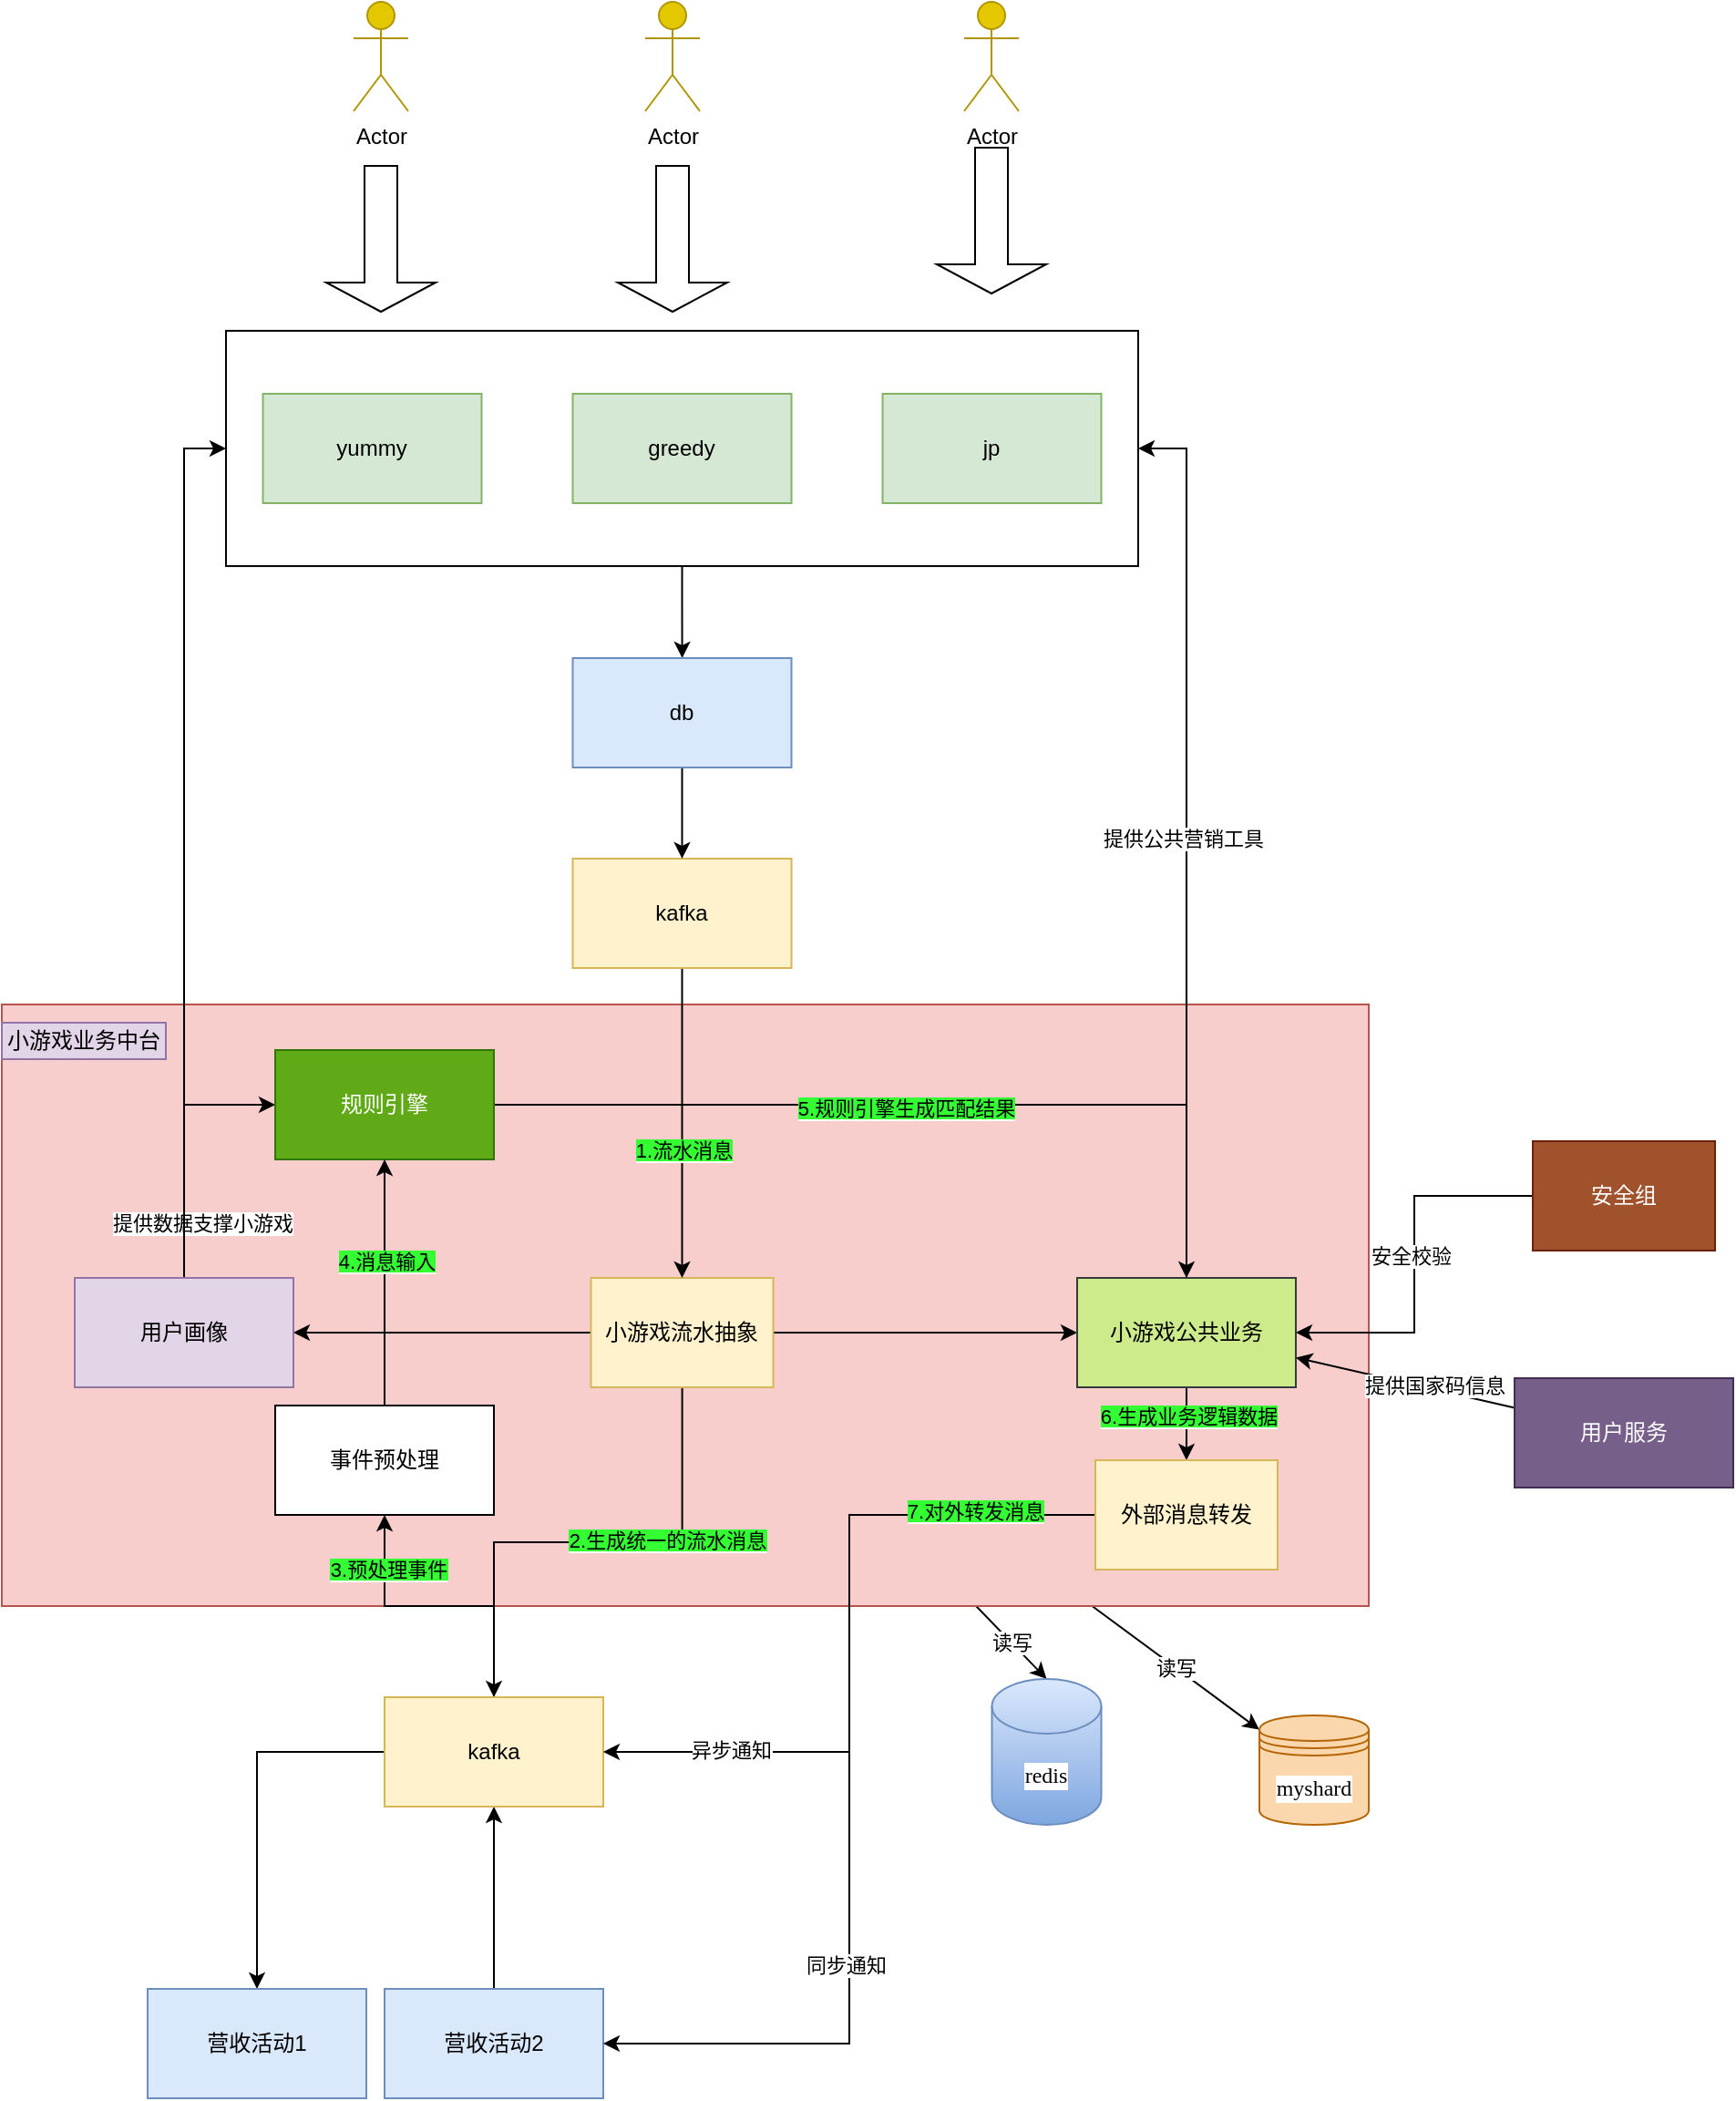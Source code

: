 <mxfile version="21.6.6" type="github">
  <diagram id="kP-WApDtpRvp6NtTZGy2" name="第 1 页">
    <mxGraphModel dx="1319" dy="968" grid="1" gridSize="10" guides="1" tooltips="1" connect="1" arrows="1" fold="1" page="1" pageScale="1" pageWidth="827" pageHeight="1169" math="0" shadow="0">
      <root>
        <mxCell id="0" />
        <mxCell id="1" parent="0" />
        <mxCell id="HylPsPeqol7YV2XYOOTy-1" value="读写" style="edgeStyle=none;rounded=0;orthogonalLoop=1;jettySize=auto;html=1;fontFamily=Verdana;" parent="1" source="HylPsPeqol7YV2XYOOTy-3" target="HylPsPeqol7YV2XYOOTy-64" edge="1">
          <mxGeometry relative="1" as="geometry" />
        </mxCell>
        <mxCell id="HylPsPeqol7YV2XYOOTy-2" value="读写" style="edgeStyle=none;rounded=0;orthogonalLoop=1;jettySize=auto;html=1;entryX=0.5;entryY=0;entryDx=0;entryDy=0;entryPerimeter=0;fontFamily=Verdana;" parent="1" source="HylPsPeqol7YV2XYOOTy-3" target="HylPsPeqol7YV2XYOOTy-65" edge="1">
          <mxGeometry relative="1" as="geometry" />
        </mxCell>
        <mxCell id="HylPsPeqol7YV2XYOOTy-3" value="" style="rounded=0;whiteSpace=wrap;html=1;fillColor=#f8cecc;strokeColor=#b85450;" parent="1" vertex="1">
          <mxGeometry x="540" y="560" width="750" height="330" as="geometry" />
        </mxCell>
        <mxCell id="HylPsPeqol7YV2XYOOTy-7" value="Actor" style="shape=umlActor;verticalLabelPosition=bottom;verticalAlign=top;html=1;outlineConnect=0;fillColor=#e3c800;fontColor=#000000;strokeColor=#B09500;" parent="1" vertex="1">
          <mxGeometry x="733" y="10" width="30" height="60" as="geometry" />
        </mxCell>
        <mxCell id="HylPsPeqol7YV2XYOOTy-8" value="Actor" style="shape=umlActor;verticalLabelPosition=bottom;verticalAlign=top;html=1;outlineConnect=0;fillColor=#e3c800;fontColor=#000000;strokeColor=#B09500;" parent="1" vertex="1">
          <mxGeometry x="893" y="10" width="30" height="60" as="geometry" />
        </mxCell>
        <mxCell id="HylPsPeqol7YV2XYOOTy-9" value="Actor" style="shape=umlActor;verticalLabelPosition=bottom;verticalAlign=top;html=1;outlineConnect=0;fillColor=#e3c800;fontColor=#000000;strokeColor=#B09500;" parent="1" vertex="1">
          <mxGeometry x="1068" y="10" width="30" height="60" as="geometry" />
        </mxCell>
        <mxCell id="HylPsPeqol7YV2XYOOTy-10" value="" style="shape=singleArrow;direction=south;whiteSpace=wrap;html=1;" parent="1" vertex="1">
          <mxGeometry x="718" y="100" width="60" height="80" as="geometry" />
        </mxCell>
        <mxCell id="HylPsPeqol7YV2XYOOTy-11" value="" style="shape=singleArrow;direction=south;whiteSpace=wrap;html=1;" parent="1" vertex="1">
          <mxGeometry x="878" y="100" width="60" height="80" as="geometry" />
        </mxCell>
        <mxCell id="HylPsPeqol7YV2XYOOTy-12" value="" style="shape=singleArrow;direction=south;whiteSpace=wrap;html=1;" parent="1" vertex="1">
          <mxGeometry x="1053" y="90" width="60" height="80" as="geometry" />
        </mxCell>
        <mxCell id="HylPsPeqol7YV2XYOOTy-16" value="yummy" style="rounded=0;whiteSpace=wrap;html=1;fillColor=#d5e8d4;strokeColor=#82b366;" parent="1" vertex="1">
          <mxGeometry x="683.25" y="225" width="120" height="60" as="geometry" />
        </mxCell>
        <mxCell id="HylPsPeqol7YV2XYOOTy-21" value="greedy" style="rounded=0;whiteSpace=wrap;html=1;fillColor=#d5e8d4;strokeColor=#82b366;" parent="1" vertex="1">
          <mxGeometry x="853.25" y="225" width="120" height="60" as="geometry" />
        </mxCell>
        <mxCell id="HylPsPeqol7YV2XYOOTy-27" value="jp" style="rounded=0;whiteSpace=wrap;html=1;fillColor=#d5e8d4;strokeColor=#82b366;" parent="1" vertex="1">
          <mxGeometry x="1023.25" y="225" width="120" height="60" as="geometry" />
        </mxCell>
        <mxCell id="HylPsPeqol7YV2XYOOTy-31" value="小游戏业务中台" style="text;html=1;align=center;verticalAlign=middle;whiteSpace=wrap;rounded=0;fillColor=#e1d5e7;strokeColor=#9673a6;" parent="1" vertex="1">
          <mxGeometry x="540" y="570" width="90" height="20" as="geometry" />
        </mxCell>
        <mxCell id="HylPsPeqol7YV2XYOOTy-40" value="" style="edgeStyle=none;rounded=0;orthogonalLoop=1;jettySize=auto;html=1;" parent="1" edge="1">
          <mxGeometry relative="1" as="geometry">
            <mxPoint x="1166.245" y="651" as="sourcePoint" />
            <mxPoint x="1166.51" y="651.3" as="targetPoint" />
          </mxGeometry>
        </mxCell>
        <mxCell id="HylPsPeqol7YV2XYOOTy-64" value="myshard" style="shape=datastore;whiteSpace=wrap;html=1;labelBackgroundColor=#FFFFFF;fontFamily=Verdana;fillColor=#fad7ac;strokeColor=#b46504;" parent="1" vertex="1">
          <mxGeometry x="1230" y="950" width="60" height="60" as="geometry" />
        </mxCell>
        <mxCell id="HylPsPeqol7YV2XYOOTy-65" value="redis" style="shape=cylinder3;whiteSpace=wrap;html=1;boundedLbl=1;backgroundOutline=1;size=15;labelBackgroundColor=#FFFFFF;fontFamily=Verdana;fillColor=#dae8fc;strokeColor=#6c8ebf;gradientColor=#7ea6e0;" parent="1" vertex="1">
          <mxGeometry x="1083.25" y="930" width="60" height="80" as="geometry" />
        </mxCell>
        <mxCell id="meWgZkDrPoLSAOYtjGAn-7" style="edgeStyle=orthogonalEdgeStyle;rounded=0;orthogonalLoop=1;jettySize=auto;html=1;" parent="1" source="HylPsPeqol7YV2XYOOTy-66" target="HylPsPeqol7YV2XYOOTy-68" edge="1">
          <mxGeometry relative="1" as="geometry" />
        </mxCell>
        <mxCell id="meWgZkDrPoLSAOYtjGAn-14" style="edgeStyle=orthogonalEdgeStyle;rounded=0;orthogonalLoop=1;jettySize=auto;html=1;entryX=1;entryY=0.5;entryDx=0;entryDy=0;" parent="1" source="HylPsPeqol7YV2XYOOTy-66" target="meWgZkDrPoLSAOYtjGAn-11" edge="1">
          <mxGeometry relative="1" as="geometry" />
        </mxCell>
        <mxCell id="meWgZkDrPoLSAOYtjGAn-26" style="edgeStyle=orthogonalEdgeStyle;rounded=0;orthogonalLoop=1;jettySize=auto;html=1;entryX=0.5;entryY=0;entryDx=0;entryDy=0;" parent="1" source="HylPsPeqol7YV2XYOOTy-66" target="meWgZkDrPoLSAOYtjGAn-47" edge="1">
          <mxGeometry relative="1" as="geometry">
            <mxPoint x="833.25" y="940" as="targetPoint" />
          </mxGeometry>
        </mxCell>
        <mxCell id="meWgZkDrPoLSAOYtjGAn-28" value="&lt;span style=&quot;background-color: rgb(51, 255, 51);&quot;&gt;2.生成统一的流水消息&lt;/span&gt;" style="edgeLabel;html=1;align=center;verticalAlign=middle;resizable=0;points=[];" parent="meWgZkDrPoLSAOYtjGAn-26" vertex="1" connectable="0">
          <mxGeometry x="-0.311" y="-1" relative="1" as="geometry">
            <mxPoint as="offset" />
          </mxGeometry>
        </mxCell>
        <mxCell id="HylPsPeqol7YV2XYOOTy-66" value="小游戏流水抽象" style="rounded=0;whiteSpace=wrap;html=1;fillColor=#fff2cc;strokeColor=#d6b656;" parent="1" vertex="1">
          <mxGeometry x="863.25" y="710" width="100" height="60" as="geometry" />
        </mxCell>
        <mxCell id="meWgZkDrPoLSAOYtjGAn-15" style="edgeStyle=orthogonalEdgeStyle;rounded=0;orthogonalLoop=1;jettySize=auto;html=1;entryX=1;entryY=0.5;entryDx=0;entryDy=0;" parent="1" source="HylPsPeqol7YV2XYOOTy-67" target="HylPsPeqol7YV2XYOOTy-68" edge="1">
          <mxGeometry relative="1" as="geometry" />
        </mxCell>
        <mxCell id="meWgZkDrPoLSAOYtjGAn-16" value="安全校验" style="edgeLabel;html=1;align=center;verticalAlign=middle;resizable=0;points=[];" parent="meWgZkDrPoLSAOYtjGAn-15" vertex="1" connectable="0">
          <mxGeometry x="-0.05" y="-2" relative="1" as="geometry">
            <mxPoint as="offset" />
          </mxGeometry>
        </mxCell>
        <mxCell id="HylPsPeqol7YV2XYOOTy-67" value="安全组" style="rounded=0;whiteSpace=wrap;html=1;fillColor=#a0522d;fontColor=#ffffff;strokeColor=#6D1F00;" parent="1" vertex="1">
          <mxGeometry x="1380" y="635" width="100" height="60" as="geometry" />
        </mxCell>
        <mxCell id="WpcgLmShDJGpnHfMSLpW-1" style="edgeStyle=orthogonalEdgeStyle;rounded=0;orthogonalLoop=1;jettySize=auto;html=1;entryX=1;entryY=0.5;entryDx=0;entryDy=0;" parent="1" source="HylPsPeqol7YV2XYOOTy-68" target="HylPsPeqol7YV2XYOOTy-76" edge="1">
          <mxGeometry relative="1" as="geometry">
            <mxPoint x="1040" y="360" as="targetPoint" />
          </mxGeometry>
        </mxCell>
        <mxCell id="WpcgLmShDJGpnHfMSLpW-2" value="提供公共营销工具" style="edgeLabel;html=1;align=center;verticalAlign=middle;resizable=0;points=[];" parent="WpcgLmShDJGpnHfMSLpW-1" vertex="1" connectable="0">
          <mxGeometry x="0.001" y="2" relative="1" as="geometry">
            <mxPoint as="offset" />
          </mxGeometry>
        </mxCell>
        <mxCell id="PVMKGxvbHMH58FEglxQp-2" value="" style="edgeStyle=orthogonalEdgeStyle;rounded=0;orthogonalLoop=1;jettySize=auto;html=1;" edge="1" parent="1" source="HylPsPeqol7YV2XYOOTy-68" target="PVMKGxvbHMH58FEglxQp-1">
          <mxGeometry relative="1" as="geometry" />
        </mxCell>
        <mxCell id="PVMKGxvbHMH58FEglxQp-12" value="&lt;span style=&quot;background-color: rgb(51, 255, 51);&quot;&gt;6.生成业务逻辑数据&lt;/span&gt;" style="edgeLabel;html=1;align=center;verticalAlign=middle;resizable=0;points=[];" vertex="1" connectable="0" parent="PVMKGxvbHMH58FEglxQp-2">
          <mxGeometry x="-0.2" y="1" relative="1" as="geometry">
            <mxPoint as="offset" />
          </mxGeometry>
        </mxCell>
        <mxCell id="HylPsPeqol7YV2XYOOTy-68" value="小游戏公共业务" style="rounded=0;whiteSpace=wrap;html=1;fillColor=#cdeb8b;strokeColor=#36393d;" parent="1" vertex="1">
          <mxGeometry x="1130" y="710" width="120" height="60" as="geometry" />
        </mxCell>
        <mxCell id="HylPsPeqol7YV2XYOOTy-69" style="edgeStyle=none;rounded=0;orthogonalLoop=1;jettySize=auto;html=1;strokeColor=#000000;" parent="1" source="HylPsPeqol7YV2XYOOTy-71" target="HylPsPeqol7YV2XYOOTy-68" edge="1">
          <mxGeometry relative="1" as="geometry" />
        </mxCell>
        <mxCell id="meWgZkDrPoLSAOYtjGAn-20" value="提供国家码信息" style="edgeLabel;html=1;align=center;verticalAlign=middle;resizable=0;points=[];" parent="HylPsPeqol7YV2XYOOTy-69" vertex="1" connectable="0">
          <mxGeometry x="-0.263" y="-2" relative="1" as="geometry">
            <mxPoint as="offset" />
          </mxGeometry>
        </mxCell>
        <mxCell id="HylPsPeqol7YV2XYOOTy-71" value="用户服务" style="rounded=0;whiteSpace=wrap;html=1;fillColor=#76608a;fontColor=#ffffff;strokeColor=#432D57;" parent="1" vertex="1">
          <mxGeometry x="1370" y="765" width="120" height="60" as="geometry" />
        </mxCell>
        <mxCell id="meWgZkDrPoLSAOYtjGAn-10" style="edgeStyle=orthogonalEdgeStyle;rounded=0;orthogonalLoop=1;jettySize=auto;html=1;" parent="1" source="HylPsPeqol7YV2XYOOTy-76" target="meWgZkDrPoLSAOYtjGAn-3" edge="1">
          <mxGeometry relative="1" as="geometry" />
        </mxCell>
        <mxCell id="HylPsPeqol7YV2XYOOTy-76" value="" style="rounded=0;whiteSpace=wrap;html=1;fillColor=none;" parent="1" vertex="1">
          <mxGeometry x="663" y="190.46" width="500.5" height="129.07" as="geometry" />
        </mxCell>
        <mxCell id="meWgZkDrPoLSAOYtjGAn-6" style="edgeStyle=orthogonalEdgeStyle;rounded=0;orthogonalLoop=1;jettySize=auto;html=1;" parent="1" source="meWgZkDrPoLSAOYtjGAn-2" target="HylPsPeqol7YV2XYOOTy-66" edge="1">
          <mxGeometry relative="1" as="geometry" />
        </mxCell>
        <mxCell id="meWgZkDrPoLSAOYtjGAn-21" value="&lt;span style=&quot;background-color: rgb(51, 255, 51);&quot;&gt;1.流水消息&lt;/span&gt;" style="edgeLabel;html=1;align=center;verticalAlign=middle;resizable=0;points=[];" parent="meWgZkDrPoLSAOYtjGAn-6" vertex="1" connectable="0">
          <mxGeometry x="0.178" relative="1" as="geometry">
            <mxPoint as="offset" />
          </mxGeometry>
        </mxCell>
        <mxCell id="meWgZkDrPoLSAOYtjGAn-2" value="kafka" style="rounded=0;whiteSpace=wrap;html=1;fillColor=#fff2cc;strokeColor=#d6b656;" parent="1" vertex="1">
          <mxGeometry x="853.25" y="480" width="120" height="60" as="geometry" />
        </mxCell>
        <mxCell id="meWgZkDrPoLSAOYtjGAn-5" style="edgeStyle=orthogonalEdgeStyle;rounded=0;orthogonalLoop=1;jettySize=auto;html=1;" parent="1" source="meWgZkDrPoLSAOYtjGAn-3" target="meWgZkDrPoLSAOYtjGAn-2" edge="1">
          <mxGeometry relative="1" as="geometry" />
        </mxCell>
        <mxCell id="meWgZkDrPoLSAOYtjGAn-3" value="db" style="rounded=0;whiteSpace=wrap;html=1;fillColor=#dae8fc;strokeColor=#6c8ebf;" parent="1" vertex="1">
          <mxGeometry x="853.25" y="370" width="120" height="60" as="geometry" />
        </mxCell>
        <mxCell id="meWgZkDrPoLSAOYtjGAn-17" style="edgeStyle=orthogonalEdgeStyle;rounded=0;orthogonalLoop=1;jettySize=auto;html=1;entryX=0;entryY=0.5;entryDx=0;entryDy=0;" parent="1" source="meWgZkDrPoLSAOYtjGAn-11" target="HylPsPeqol7YV2XYOOTy-76" edge="1">
          <mxGeometry relative="1" as="geometry" />
        </mxCell>
        <mxCell id="meWgZkDrPoLSAOYtjGAn-18" value="提供数据支撑小游戏" style="edgeLabel;html=1;align=center;verticalAlign=middle;resizable=0;points=[];" parent="meWgZkDrPoLSAOYtjGAn-17" vertex="1" connectable="0">
          <mxGeometry x="-0.109" relative="1" as="geometry">
            <mxPoint x="10" y="183" as="offset" />
          </mxGeometry>
        </mxCell>
        <mxCell id="meWgZkDrPoLSAOYtjGAn-45" style="edgeStyle=orthogonalEdgeStyle;rounded=0;orthogonalLoop=1;jettySize=auto;html=1;entryX=0;entryY=0.5;entryDx=0;entryDy=0;" parent="1" source="meWgZkDrPoLSAOYtjGAn-11" target="meWgZkDrPoLSAOYtjGAn-43" edge="1">
          <mxGeometry relative="1" as="geometry">
            <Array as="points">
              <mxPoint x="640" y="615" />
            </Array>
          </mxGeometry>
        </mxCell>
        <mxCell id="meWgZkDrPoLSAOYtjGAn-11" value="用户画像" style="rounded=0;whiteSpace=wrap;html=1;fillColor=#e1d5e7;strokeColor=#9673a6;" parent="1" vertex="1">
          <mxGeometry x="580" y="710" width="120" height="60" as="geometry" />
        </mxCell>
        <mxCell id="meWgZkDrPoLSAOYtjGAn-36" style="edgeStyle=orthogonalEdgeStyle;rounded=0;orthogonalLoop=1;jettySize=auto;html=1;entryX=0.5;entryY=0;entryDx=0;entryDy=0;exitX=0;exitY=0.5;exitDx=0;exitDy=0;" parent="1" source="meWgZkDrPoLSAOYtjGAn-47" target="meWgZkDrPoLSAOYtjGAn-29" edge="1">
          <mxGeometry relative="1" as="geometry">
            <mxPoint x="803.25" y="970" as="sourcePoint" />
          </mxGeometry>
        </mxCell>
        <mxCell id="meWgZkDrPoLSAOYtjGAn-29" value="营收活动1" style="rounded=0;whiteSpace=wrap;html=1;fillColor=#dae8fc;strokeColor=#6c8ebf;" parent="1" vertex="1">
          <mxGeometry x="620" y="1100" width="120" height="60" as="geometry" />
        </mxCell>
        <mxCell id="meWgZkDrPoLSAOYtjGAn-48" style="edgeStyle=orthogonalEdgeStyle;rounded=0;orthogonalLoop=1;jettySize=auto;html=1;entryX=0.5;entryY=1;entryDx=0;entryDy=0;" parent="1" source="meWgZkDrPoLSAOYtjGAn-32" target="meWgZkDrPoLSAOYtjGAn-47" edge="1">
          <mxGeometry relative="1" as="geometry" />
        </mxCell>
        <mxCell id="meWgZkDrPoLSAOYtjGAn-32" value="营收活动2" style="rounded=0;whiteSpace=wrap;html=1;fillColor=#dae8fc;strokeColor=#6c8ebf;" parent="1" vertex="1">
          <mxGeometry x="750" y="1100" width="120" height="60" as="geometry" />
        </mxCell>
        <mxCell id="WE1ehVCZ9KRVXhAfx5hg-1" style="edgeStyle=orthogonalEdgeStyle;rounded=0;orthogonalLoop=1;jettySize=auto;html=1;entryX=0.5;entryY=0;entryDx=0;entryDy=0;" parent="1" source="meWgZkDrPoLSAOYtjGAn-43" target="HylPsPeqol7YV2XYOOTy-68" edge="1">
          <mxGeometry relative="1" as="geometry" />
        </mxCell>
        <mxCell id="PVMKGxvbHMH58FEglxQp-10" value="&lt;span style=&quot;background-color: rgb(51, 255, 51);&quot;&gt;5.规则引擎生成匹配结果&lt;/span&gt;" style="edgeLabel;html=1;align=center;verticalAlign=middle;resizable=0;points=[];" vertex="1" connectable="0" parent="WE1ehVCZ9KRVXhAfx5hg-1">
          <mxGeometry x="-0.048" y="-2" relative="1" as="geometry">
            <mxPoint as="offset" />
          </mxGeometry>
        </mxCell>
        <mxCell id="meWgZkDrPoLSAOYtjGAn-43" value="规则引擎" style="rounded=0;whiteSpace=wrap;html=1;fillColor=#60a917;strokeColor=#2D7600;fontColor=#ffffff;" parent="1" vertex="1">
          <mxGeometry x="690" y="585" width="120" height="60" as="geometry" />
        </mxCell>
        <mxCell id="PVMKGxvbHMH58FEglxQp-14" style="edgeStyle=orthogonalEdgeStyle;rounded=0;orthogonalLoop=1;jettySize=auto;html=1;entryX=0.5;entryY=1;entryDx=0;entryDy=0;" edge="1" parent="1" source="meWgZkDrPoLSAOYtjGAn-47" target="PVMKGxvbHMH58FEglxQp-13">
          <mxGeometry relative="1" as="geometry" />
        </mxCell>
        <mxCell id="PVMKGxvbHMH58FEglxQp-16" value="&lt;span style=&quot;background-color: rgb(51, 255, 51);&quot;&gt;3.预处理事件&lt;/span&gt;" style="edgeLabel;html=1;align=center;verticalAlign=middle;resizable=0;points=[];" vertex="1" connectable="0" parent="PVMKGxvbHMH58FEglxQp-14">
          <mxGeometry x="0.625" y="-2" relative="1" as="geometry">
            <mxPoint as="offset" />
          </mxGeometry>
        </mxCell>
        <mxCell id="meWgZkDrPoLSAOYtjGAn-47" value="kafka" style="rounded=0;whiteSpace=wrap;html=1;fillColor=#fff2cc;strokeColor=#d6b656;" parent="1" vertex="1">
          <mxGeometry x="750" y="940" width="120" height="60" as="geometry" />
        </mxCell>
        <mxCell id="PVMKGxvbHMH58FEglxQp-3" style="edgeStyle=orthogonalEdgeStyle;rounded=0;orthogonalLoop=1;jettySize=auto;html=1;entryX=1;entryY=0.5;entryDx=0;entryDy=0;" edge="1" parent="1" source="PVMKGxvbHMH58FEglxQp-1" target="meWgZkDrPoLSAOYtjGAn-47">
          <mxGeometry relative="1" as="geometry" />
        </mxCell>
        <mxCell id="PVMKGxvbHMH58FEglxQp-5" value="异步通知" style="edgeLabel;html=1;align=center;verticalAlign=middle;resizable=0;points=[];" vertex="1" connectable="0" parent="PVMKGxvbHMH58FEglxQp-3">
          <mxGeometry x="0.649" y="-1" relative="1" as="geometry">
            <mxPoint as="offset" />
          </mxGeometry>
        </mxCell>
        <mxCell id="PVMKGxvbHMH58FEglxQp-4" style="edgeStyle=orthogonalEdgeStyle;rounded=0;orthogonalLoop=1;jettySize=auto;html=1;entryX=1;entryY=0.5;entryDx=0;entryDy=0;" edge="1" parent="1" source="PVMKGxvbHMH58FEglxQp-1" target="meWgZkDrPoLSAOYtjGAn-32">
          <mxGeometry relative="1" as="geometry" />
        </mxCell>
        <mxCell id="PVMKGxvbHMH58FEglxQp-6" value="同步通知" style="edgeLabel;html=1;align=center;verticalAlign=middle;resizable=0;points=[];" vertex="1" connectable="0" parent="PVMKGxvbHMH58FEglxQp-4">
          <mxGeometry x="0.365" y="-2" relative="1" as="geometry">
            <mxPoint as="offset" />
          </mxGeometry>
        </mxCell>
        <mxCell id="PVMKGxvbHMH58FEglxQp-11" value="&lt;span style=&quot;background-color: rgb(51, 255, 51);&quot;&gt;7.对外转发消息&lt;/span&gt;" style="edgeLabel;html=1;align=center;verticalAlign=middle;resizable=0;points=[];" vertex="1" connectable="0" parent="PVMKGxvbHMH58FEglxQp-4">
          <mxGeometry x="-0.764" y="-2" relative="1" as="geometry">
            <mxPoint as="offset" />
          </mxGeometry>
        </mxCell>
        <mxCell id="PVMKGxvbHMH58FEglxQp-1" value="外部消息转发" style="rounded=0;whiteSpace=wrap;html=1;fillColor=#fff2cc;strokeColor=#d6b656;" vertex="1" parent="1">
          <mxGeometry x="1140" y="810" width="100" height="60" as="geometry" />
        </mxCell>
        <mxCell id="PVMKGxvbHMH58FEglxQp-15" style="edgeStyle=orthogonalEdgeStyle;rounded=0;orthogonalLoop=1;jettySize=auto;html=1;entryX=0.5;entryY=1;entryDx=0;entryDy=0;" edge="1" parent="1" source="PVMKGxvbHMH58FEglxQp-13" target="meWgZkDrPoLSAOYtjGAn-43">
          <mxGeometry relative="1" as="geometry" />
        </mxCell>
        <mxCell id="PVMKGxvbHMH58FEglxQp-18" value="&lt;span style=&quot;background-color: rgb(51, 255, 51);&quot;&gt;4.消息输入&lt;/span&gt;" style="edgeLabel;html=1;align=center;verticalAlign=middle;resizable=0;points=[];" vertex="1" connectable="0" parent="PVMKGxvbHMH58FEglxQp-15">
          <mxGeometry x="0.17" y="-1" relative="1" as="geometry">
            <mxPoint as="offset" />
          </mxGeometry>
        </mxCell>
        <mxCell id="PVMKGxvbHMH58FEglxQp-13" value="事件预处理" style="rounded=0;whiteSpace=wrap;html=1;" vertex="1" parent="1">
          <mxGeometry x="690" y="780" width="120" height="60" as="geometry" />
        </mxCell>
      </root>
    </mxGraphModel>
  </diagram>
</mxfile>
